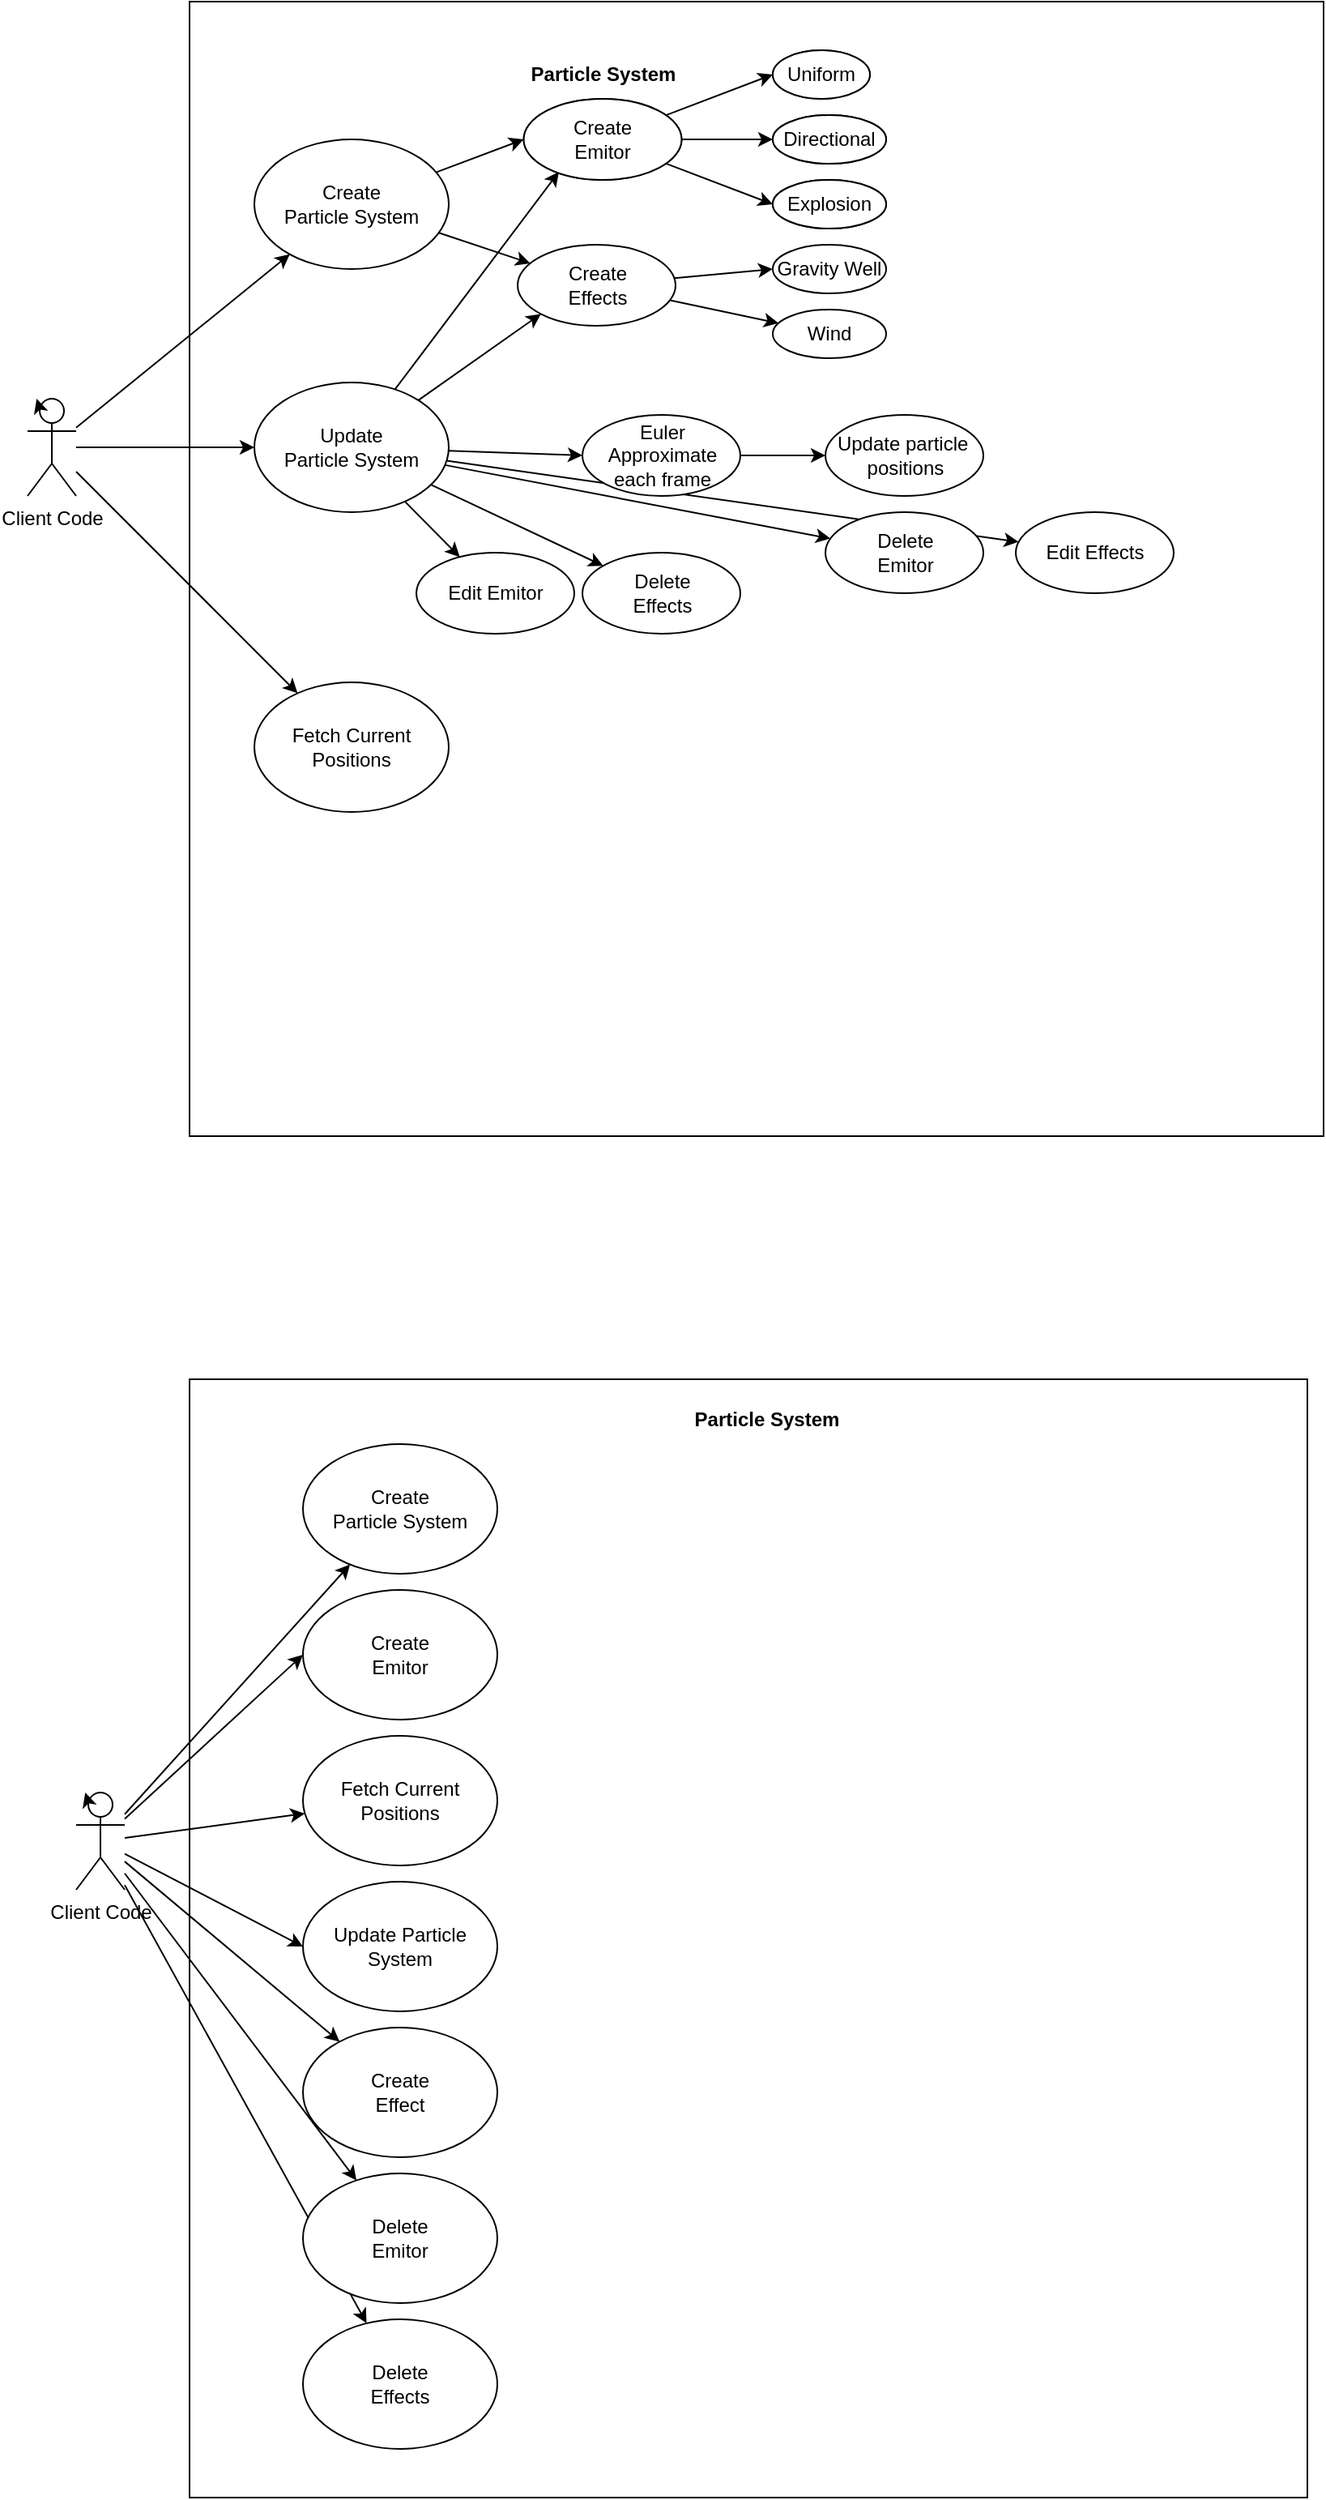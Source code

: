 <mxfile version="20.8.10" type="github">
  <diagram name="Page-1" id="mAXdeJ2Txdj3aJyrrYEm">
    <mxGraphModel dx="1434" dy="926" grid="1" gridSize="10" guides="1" tooltips="1" connect="1" arrows="1" fold="1" page="1" pageScale="1" pageWidth="850" pageHeight="1100" math="0" shadow="0">
      <root>
        <mxCell id="0" />
        <mxCell id="1" parent="0" />
        <mxCell id="-DMaai7r8MjLLovcOKQn-2" value="" style="whiteSpace=wrap;html=1;aspect=fixed;" vertex="1" parent="1">
          <mxGeometry x="210" y="20" width="700" height="700" as="geometry" />
        </mxCell>
        <mxCell id="-DMaai7r8MjLLovcOKQn-39" style="edgeStyle=none;rounded=0;orthogonalLoop=1;jettySize=auto;html=1;" edge="1" parent="1" source="-DMaai7r8MjLLovcOKQn-1" target="-DMaai7r8MjLLovcOKQn-4">
          <mxGeometry relative="1" as="geometry" />
        </mxCell>
        <mxCell id="-DMaai7r8MjLLovcOKQn-40" style="edgeStyle=none;rounded=0;orthogonalLoop=1;jettySize=auto;html=1;entryX=0;entryY=0.5;entryDx=0;entryDy=0;" edge="1" parent="1" source="-DMaai7r8MjLLovcOKQn-1" target="-DMaai7r8MjLLovcOKQn-5">
          <mxGeometry relative="1" as="geometry" />
        </mxCell>
        <mxCell id="-DMaai7r8MjLLovcOKQn-41" style="edgeStyle=none;rounded=0;orthogonalLoop=1;jettySize=auto;html=1;" edge="1" parent="1" source="-DMaai7r8MjLLovcOKQn-1" target="-DMaai7r8MjLLovcOKQn-6">
          <mxGeometry relative="1" as="geometry" />
        </mxCell>
        <mxCell id="-DMaai7r8MjLLovcOKQn-1" value="Client Code&lt;br&gt;" style="shape=umlActor;verticalLabelPosition=bottom;verticalAlign=top;html=1;outlineConnect=0;" vertex="1" parent="1">
          <mxGeometry x="110" y="265" width="30" height="60" as="geometry" />
        </mxCell>
        <mxCell id="-DMaai7r8MjLLovcOKQn-3" value="&lt;b&gt;Particle System&lt;/b&gt;" style="text;html=1;strokeColor=none;fillColor=none;align=center;verticalAlign=middle;whiteSpace=wrap;rounded=0;" vertex="1" parent="1">
          <mxGeometry x="412.5" y="50" width="105" height="30" as="geometry" />
        </mxCell>
        <mxCell id="-DMaai7r8MjLLovcOKQn-37" style="edgeStyle=none;rounded=0;orthogonalLoop=1;jettySize=auto;html=1;entryX=0;entryY=0.5;entryDx=0;entryDy=0;" edge="1" parent="1" source="-DMaai7r8MjLLovcOKQn-4" target="-DMaai7r8MjLLovcOKQn-15">
          <mxGeometry relative="1" as="geometry" />
        </mxCell>
        <mxCell id="-DMaai7r8MjLLovcOKQn-38" style="edgeStyle=none;rounded=0;orthogonalLoop=1;jettySize=auto;html=1;" edge="1" parent="1" source="-DMaai7r8MjLLovcOKQn-4" target="-DMaai7r8MjLLovcOKQn-16">
          <mxGeometry relative="1" as="geometry" />
        </mxCell>
        <mxCell id="-DMaai7r8MjLLovcOKQn-4" value="Create&lt;br&gt;Particle System" style="ellipse;whiteSpace=wrap;html=1;" vertex="1" parent="1">
          <mxGeometry x="250" y="105" width="120" height="80" as="geometry" />
        </mxCell>
        <mxCell id="-DMaai7r8MjLLovcOKQn-42" style="edgeStyle=none;rounded=0;orthogonalLoop=1;jettySize=auto;html=1;entryX=0;entryY=0.5;entryDx=0;entryDy=0;" edge="1" parent="1" source="-DMaai7r8MjLLovcOKQn-5" target="-DMaai7r8MjLLovcOKQn-20">
          <mxGeometry relative="1" as="geometry" />
        </mxCell>
        <mxCell id="-DMaai7r8MjLLovcOKQn-44" style="edgeStyle=none;rounded=0;orthogonalLoop=1;jettySize=auto;html=1;entryX=0;entryY=1;entryDx=0;entryDy=0;" edge="1" parent="1" source="-DMaai7r8MjLLovcOKQn-5" target="-DMaai7r8MjLLovcOKQn-16">
          <mxGeometry relative="1" as="geometry" />
        </mxCell>
        <mxCell id="-DMaai7r8MjLLovcOKQn-45" style="edgeStyle=none;rounded=0;orthogonalLoop=1;jettySize=auto;html=1;entryX=0.223;entryY=0.9;entryDx=0;entryDy=0;entryPerimeter=0;" edge="1" parent="1" source="-DMaai7r8MjLLovcOKQn-5" target="-DMaai7r8MjLLovcOKQn-15">
          <mxGeometry relative="1" as="geometry" />
        </mxCell>
        <mxCell id="-DMaai7r8MjLLovcOKQn-57" style="edgeStyle=none;rounded=0;orthogonalLoop=1;jettySize=auto;html=1;" edge="1" parent="1" source="-DMaai7r8MjLLovcOKQn-5" target="-DMaai7r8MjLLovcOKQn-53">
          <mxGeometry relative="1" as="geometry" />
        </mxCell>
        <mxCell id="-DMaai7r8MjLLovcOKQn-58" style="edgeStyle=none;rounded=0;orthogonalLoop=1;jettySize=auto;html=1;" edge="1" parent="1" source="-DMaai7r8MjLLovcOKQn-5" target="-DMaai7r8MjLLovcOKQn-50">
          <mxGeometry relative="1" as="geometry" />
        </mxCell>
        <mxCell id="-DMaai7r8MjLLovcOKQn-63" style="edgeStyle=none;rounded=0;orthogonalLoop=1;jettySize=auto;html=1;" edge="1" parent="1" source="-DMaai7r8MjLLovcOKQn-5" target="-DMaai7r8MjLLovcOKQn-61">
          <mxGeometry relative="1" as="geometry" />
        </mxCell>
        <mxCell id="-DMaai7r8MjLLovcOKQn-64" style="edgeStyle=none;rounded=0;orthogonalLoop=1;jettySize=auto;html=1;" edge="1" parent="1" source="-DMaai7r8MjLLovcOKQn-5" target="-DMaai7r8MjLLovcOKQn-62">
          <mxGeometry relative="1" as="geometry" />
        </mxCell>
        <mxCell id="-DMaai7r8MjLLovcOKQn-5" value="Update&lt;br&gt;Particle System" style="ellipse;whiteSpace=wrap;html=1;" vertex="1" parent="1">
          <mxGeometry x="250" y="255" width="120" height="80" as="geometry" />
        </mxCell>
        <mxCell id="-DMaai7r8MjLLovcOKQn-6" value="Fetch Current&lt;br&gt;Positions" style="ellipse;whiteSpace=wrap;html=1;" vertex="1" parent="1">
          <mxGeometry x="250" y="440" width="120" height="80" as="geometry" />
        </mxCell>
        <mxCell id="-DMaai7r8MjLLovcOKQn-29" style="edgeStyle=none;rounded=0;orthogonalLoop=1;jettySize=auto;html=1;entryX=0;entryY=0.5;entryDx=0;entryDy=0;" edge="1" parent="1" source="-DMaai7r8MjLLovcOKQn-15" target="-DMaai7r8MjLLovcOKQn-26">
          <mxGeometry relative="1" as="geometry" />
        </mxCell>
        <mxCell id="-DMaai7r8MjLLovcOKQn-30" style="edgeStyle=none;rounded=0;orthogonalLoop=1;jettySize=auto;html=1;" edge="1" parent="1" source="-DMaai7r8MjLLovcOKQn-15" target="-DMaai7r8MjLLovcOKQn-27">
          <mxGeometry relative="1" as="geometry" />
        </mxCell>
        <mxCell id="-DMaai7r8MjLLovcOKQn-31" style="edgeStyle=none;rounded=0;orthogonalLoop=1;jettySize=auto;html=1;entryX=0;entryY=0.5;entryDx=0;entryDy=0;" edge="1" parent="1" source="-DMaai7r8MjLLovcOKQn-15" target="-DMaai7r8MjLLovcOKQn-28">
          <mxGeometry relative="1" as="geometry" />
        </mxCell>
        <mxCell id="-DMaai7r8MjLLovcOKQn-15" value="Create&lt;br&gt;Emitor" style="ellipse;whiteSpace=wrap;html=1;" vertex="1" parent="1">
          <mxGeometry x="416.25" y="80" width="97.5" height="50" as="geometry" />
        </mxCell>
        <mxCell id="-DMaai7r8MjLLovcOKQn-35" style="edgeStyle=none;rounded=0;orthogonalLoop=1;jettySize=auto;html=1;entryX=0;entryY=0.5;entryDx=0;entryDy=0;" edge="1" parent="1" source="-DMaai7r8MjLLovcOKQn-16" target="-DMaai7r8MjLLovcOKQn-33">
          <mxGeometry relative="1" as="geometry" />
        </mxCell>
        <mxCell id="-DMaai7r8MjLLovcOKQn-36" style="edgeStyle=none;rounded=0;orthogonalLoop=1;jettySize=auto;html=1;" edge="1" parent="1" source="-DMaai7r8MjLLovcOKQn-16" target="-DMaai7r8MjLLovcOKQn-34">
          <mxGeometry relative="1" as="geometry" />
        </mxCell>
        <mxCell id="-DMaai7r8MjLLovcOKQn-16" value="Create&lt;br&gt;Effects" style="ellipse;whiteSpace=wrap;html=1;" vertex="1" parent="1">
          <mxGeometry x="412.5" y="170" width="97.5" height="50" as="geometry" />
        </mxCell>
        <mxCell id="-DMaai7r8MjLLovcOKQn-24" style="edgeStyle=orthogonalEdgeStyle;rounded=0;orthogonalLoop=1;jettySize=auto;html=1;" edge="1" parent="1" source="-DMaai7r8MjLLovcOKQn-20" target="-DMaai7r8MjLLovcOKQn-22">
          <mxGeometry relative="1" as="geometry" />
        </mxCell>
        <mxCell id="-DMaai7r8MjLLovcOKQn-20" value="Euler Approximate&lt;br&gt;each frame" style="ellipse;whiteSpace=wrap;html=1;" vertex="1" parent="1">
          <mxGeometry x="452.5" y="275" width="97.5" height="50" as="geometry" />
        </mxCell>
        <mxCell id="-DMaai7r8MjLLovcOKQn-22" value="Update particle&amp;nbsp;&lt;br&gt;positions" style="ellipse;whiteSpace=wrap;html=1;" vertex="1" parent="1">
          <mxGeometry x="602.5" y="275" width="97.5" height="50" as="geometry" />
        </mxCell>
        <mxCell id="-DMaai7r8MjLLovcOKQn-26" value="Uniform" style="ellipse;whiteSpace=wrap;html=1;" vertex="1" parent="1">
          <mxGeometry x="570" y="50" width="60" height="30" as="geometry" />
        </mxCell>
        <mxCell id="-DMaai7r8MjLLovcOKQn-27" value="Directional" style="ellipse;whiteSpace=wrap;html=1;" vertex="1" parent="1">
          <mxGeometry x="570" y="90" width="70" height="30" as="geometry" />
        </mxCell>
        <mxCell id="-DMaai7r8MjLLovcOKQn-28" value="Explosion" style="ellipse;whiteSpace=wrap;html=1;" vertex="1" parent="1">
          <mxGeometry x="570" y="130" width="70" height="30" as="geometry" />
        </mxCell>
        <mxCell id="-DMaai7r8MjLLovcOKQn-32" style="edgeStyle=none;rounded=0;orthogonalLoop=1;jettySize=auto;html=1;exitX=0.25;exitY=0.1;exitDx=0;exitDy=0;exitPerimeter=0;" edge="1" parent="1" source="-DMaai7r8MjLLovcOKQn-1" target="-DMaai7r8MjLLovcOKQn-1">
          <mxGeometry relative="1" as="geometry" />
        </mxCell>
        <mxCell id="-DMaai7r8MjLLovcOKQn-33" value="Gravity Well" style="ellipse;whiteSpace=wrap;html=1;" vertex="1" parent="1">
          <mxGeometry x="570" y="170" width="70" height="30" as="geometry" />
        </mxCell>
        <mxCell id="-DMaai7r8MjLLovcOKQn-34" value="Wind" style="ellipse;whiteSpace=wrap;html=1;" vertex="1" parent="1">
          <mxGeometry x="570" y="210" width="70" height="30" as="geometry" />
        </mxCell>
        <mxCell id="-DMaai7r8MjLLovcOKQn-46" value="Create&lt;br&gt;Emitor" style="ellipse;whiteSpace=wrap;html=1;" vertex="1" parent="1">
          <mxGeometry x="416.25" y="80" width="97.5" height="50" as="geometry" />
        </mxCell>
        <mxCell id="-DMaai7r8MjLLovcOKQn-47" value="Uniform" style="ellipse;whiteSpace=wrap;html=1;" vertex="1" parent="1">
          <mxGeometry x="570" y="50" width="60" height="30" as="geometry" />
        </mxCell>
        <mxCell id="-DMaai7r8MjLLovcOKQn-48" value="Directional" style="ellipse;whiteSpace=wrap;html=1;" vertex="1" parent="1">
          <mxGeometry x="570" y="90" width="70" height="30" as="geometry" />
        </mxCell>
        <mxCell id="-DMaai7r8MjLLovcOKQn-49" value="Explosion" style="ellipse;whiteSpace=wrap;html=1;" vertex="1" parent="1">
          <mxGeometry x="570" y="130" width="70" height="30" as="geometry" />
        </mxCell>
        <mxCell id="-DMaai7r8MjLLovcOKQn-50" value="Delete&lt;br&gt;Effects" style="ellipse;whiteSpace=wrap;html=1;" vertex="1" parent="1">
          <mxGeometry x="452.5" y="360" width="97.5" height="50" as="geometry" />
        </mxCell>
        <mxCell id="-DMaai7r8MjLLovcOKQn-53" value="Delete&lt;br&gt;Emitor" style="ellipse;whiteSpace=wrap;html=1;" vertex="1" parent="1">
          <mxGeometry x="602.5" y="335" width="97.5" height="50" as="geometry" />
        </mxCell>
        <mxCell id="-DMaai7r8MjLLovcOKQn-61" value="Edit Emitor" style="ellipse;whiteSpace=wrap;html=1;" vertex="1" parent="1">
          <mxGeometry x="350" y="360" width="97.5" height="50" as="geometry" />
        </mxCell>
        <mxCell id="-DMaai7r8MjLLovcOKQn-62" value="Edit Effects" style="ellipse;whiteSpace=wrap;html=1;" vertex="1" parent="1">
          <mxGeometry x="720" y="335" width="97.5" height="50" as="geometry" />
        </mxCell>
        <mxCell id="-DMaai7r8MjLLovcOKQn-65" value="" style="whiteSpace=wrap;html=1;aspect=fixed;" vertex="1" parent="1">
          <mxGeometry x="210" y="870" width="690" height="690" as="geometry" />
        </mxCell>
        <mxCell id="-DMaai7r8MjLLovcOKQn-66" style="edgeStyle=none;rounded=0;orthogonalLoop=1;jettySize=auto;html=1;" edge="1" parent="1" source="-DMaai7r8MjLLovcOKQn-69" target="-DMaai7r8MjLLovcOKQn-73">
          <mxGeometry relative="1" as="geometry" />
        </mxCell>
        <mxCell id="-DMaai7r8MjLLovcOKQn-67" style="edgeStyle=none;rounded=0;orthogonalLoop=1;jettySize=auto;html=1;entryX=0;entryY=0.5;entryDx=0;entryDy=0;" edge="1" parent="1" source="-DMaai7r8MjLLovcOKQn-69" target="-DMaai7r8MjLLovcOKQn-81">
          <mxGeometry relative="1" as="geometry" />
        </mxCell>
        <mxCell id="-DMaai7r8MjLLovcOKQn-68" style="edgeStyle=none;rounded=0;orthogonalLoop=1;jettySize=auto;html=1;" edge="1" parent="1" source="-DMaai7r8MjLLovcOKQn-69" target="-DMaai7r8MjLLovcOKQn-82">
          <mxGeometry relative="1" as="geometry" />
        </mxCell>
        <mxCell id="-DMaai7r8MjLLovcOKQn-116" style="edgeStyle=none;rounded=0;orthogonalLoop=1;jettySize=auto;html=1;entryX=0;entryY=0.5;entryDx=0;entryDy=0;" edge="1" parent="1" source="-DMaai7r8MjLLovcOKQn-69" target="-DMaai7r8MjLLovcOKQn-115">
          <mxGeometry relative="1" as="geometry" />
        </mxCell>
        <mxCell id="-DMaai7r8MjLLovcOKQn-129" style="edgeStyle=none;rounded=0;orthogonalLoop=1;jettySize=auto;html=1;" edge="1" parent="1" source="-DMaai7r8MjLLovcOKQn-69" target="-DMaai7r8MjLLovcOKQn-126">
          <mxGeometry relative="1" as="geometry" />
        </mxCell>
        <mxCell id="-DMaai7r8MjLLovcOKQn-130" style="edgeStyle=none;rounded=0;orthogonalLoop=1;jettySize=auto;html=1;" edge="1" parent="1" source="-DMaai7r8MjLLovcOKQn-69" target="-DMaai7r8MjLLovcOKQn-127">
          <mxGeometry relative="1" as="geometry" />
        </mxCell>
        <mxCell id="-DMaai7r8MjLLovcOKQn-131" style="edgeStyle=none;rounded=0;orthogonalLoop=1;jettySize=auto;html=1;" edge="1" parent="1" source="-DMaai7r8MjLLovcOKQn-69" target="-DMaai7r8MjLLovcOKQn-128">
          <mxGeometry relative="1" as="geometry" />
        </mxCell>
        <mxCell id="-DMaai7r8MjLLovcOKQn-69" value="Client Code&lt;br&gt;" style="shape=umlActor;verticalLabelPosition=bottom;verticalAlign=top;html=1;outlineConnect=0;" vertex="1" parent="1">
          <mxGeometry x="140" y="1125" width="30" height="60" as="geometry" />
        </mxCell>
        <mxCell id="-DMaai7r8MjLLovcOKQn-70" value="&lt;b&gt;Particle System&lt;/b&gt;" style="text;html=1;strokeColor=none;fillColor=none;align=center;verticalAlign=middle;whiteSpace=wrap;rounded=0;" vertex="1" parent="1">
          <mxGeometry x="513.75" y="880" width="105" height="30" as="geometry" />
        </mxCell>
        <mxCell id="-DMaai7r8MjLLovcOKQn-73" value="Create&lt;br&gt;Particle System" style="ellipse;whiteSpace=wrap;html=1;" vertex="1" parent="1">
          <mxGeometry x="280" y="910" width="120" height="80" as="geometry" />
        </mxCell>
        <mxCell id="-DMaai7r8MjLLovcOKQn-81" value="Create&lt;br&gt;Emitor" style="ellipse;whiteSpace=wrap;html=1;" vertex="1" parent="1">
          <mxGeometry x="280" y="1000" width="120" height="80" as="geometry" />
        </mxCell>
        <mxCell id="-DMaai7r8MjLLovcOKQn-82" value="Fetch Current&lt;br&gt;Positions" style="ellipse;whiteSpace=wrap;html=1;" vertex="1" parent="1">
          <mxGeometry x="280" y="1090" width="120" height="80" as="geometry" />
        </mxCell>
        <mxCell id="-DMaai7r8MjLLovcOKQn-96" style="edgeStyle=none;rounded=0;orthogonalLoop=1;jettySize=auto;html=1;exitX=0.25;exitY=0.1;exitDx=0;exitDy=0;exitPerimeter=0;" edge="1" parent="1" source="-DMaai7r8MjLLovcOKQn-69" target="-DMaai7r8MjLLovcOKQn-69">
          <mxGeometry relative="1" as="geometry" />
        </mxCell>
        <mxCell id="-DMaai7r8MjLLovcOKQn-115" value="Update Particle System" style="ellipse;whiteSpace=wrap;html=1;" vertex="1" parent="1">
          <mxGeometry x="280" y="1180" width="120" height="80" as="geometry" />
        </mxCell>
        <mxCell id="-DMaai7r8MjLLovcOKQn-126" value="Create&lt;br&gt;Effect" style="ellipse;whiteSpace=wrap;html=1;" vertex="1" parent="1">
          <mxGeometry x="280" y="1270" width="120" height="80" as="geometry" />
        </mxCell>
        <mxCell id="-DMaai7r8MjLLovcOKQn-127" value="Delete&lt;br&gt;Emitor" style="ellipse;whiteSpace=wrap;html=1;" vertex="1" parent="1">
          <mxGeometry x="280" y="1360" width="120" height="80" as="geometry" />
        </mxCell>
        <mxCell id="-DMaai7r8MjLLovcOKQn-128" value="Delete&lt;br&gt;Effects" style="ellipse;whiteSpace=wrap;html=1;" vertex="1" parent="1">
          <mxGeometry x="280" y="1450" width="120" height="80" as="geometry" />
        </mxCell>
      </root>
    </mxGraphModel>
  </diagram>
</mxfile>
